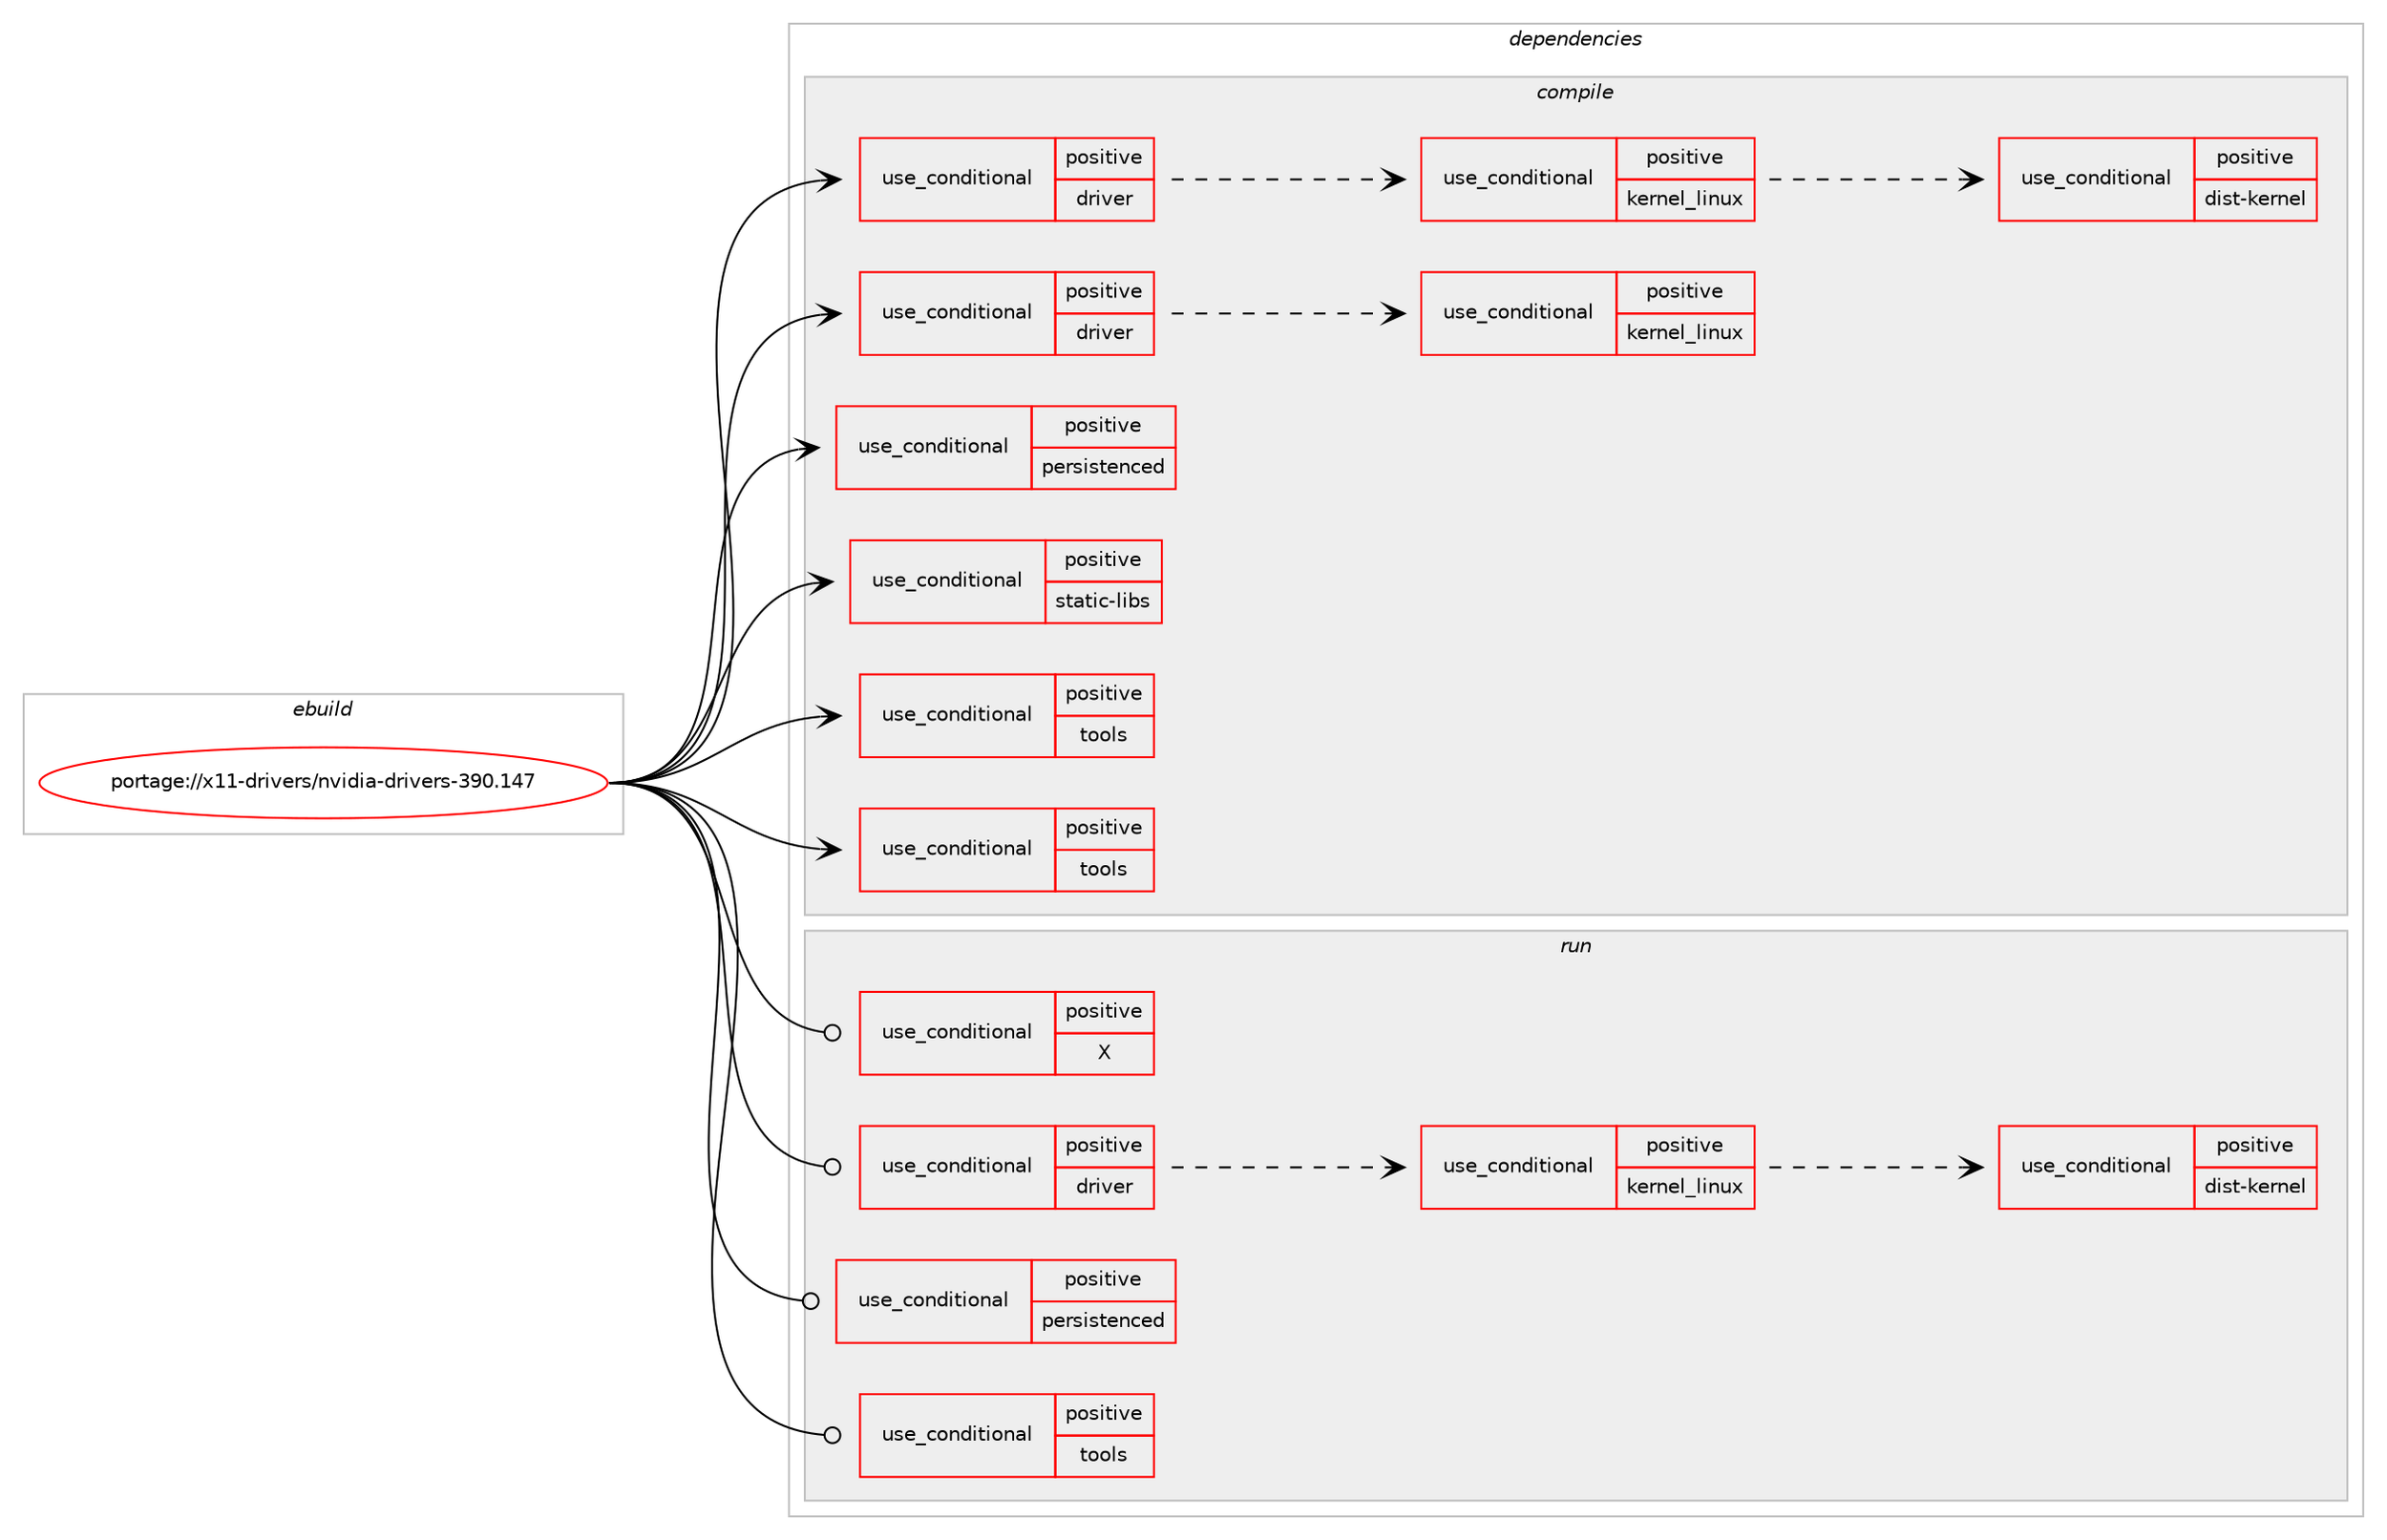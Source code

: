 digraph prolog {

# *************
# Graph options
# *************

newrank=true;
concentrate=true;
compound=true;
graph [rankdir=LR,fontname=Helvetica,fontsize=10,ranksep=1.5];#, ranksep=2.5, nodesep=0.2];
edge  [arrowhead=vee];
node  [fontname=Helvetica,fontsize=10];

# **********
# The ebuild
# **********

subgraph cluster_leftcol {
color=gray;
rank=same;
label=<<i>ebuild</i>>;
id [label="portage://x11-drivers/nvidia-drivers-390.147", color=red, width=4, href="../x11-drivers/nvidia-drivers-390.147.svg"];
}

# ****************
# The dependencies
# ****************

subgraph cluster_midcol {
color=gray;
label=<<i>dependencies</i>>;
subgraph cluster_compile {
fillcolor="#eeeeee";
style=filled;
label=<<i>compile</i>>;
subgraph cond763 {
dependency2139 [label=<<TABLE BORDER="0" CELLBORDER="1" CELLSPACING="0" CELLPADDING="4"><TR><TD ROWSPAN="3" CELLPADDING="10">use_conditional</TD></TR><TR><TD>positive</TD></TR><TR><TD>driver</TD></TR></TABLE>>, shape=none, color=red];
subgraph cond764 {
dependency2140 [label=<<TABLE BORDER="0" CELLBORDER="1" CELLSPACING="0" CELLPADDING="4"><TR><TD ROWSPAN="3" CELLPADDING="10">use_conditional</TD></TR><TR><TD>positive</TD></TR><TR><TD>kernel_linux</TD></TR></TABLE>>, shape=none, color=red];
# *** BEGIN UNKNOWN DEPENDENCY TYPE (TODO) ***
# dependency2140 -> package_dependency(portage://x11-drivers/nvidia-drivers-390.147,install,no,sys-apps,kmod,none,[,,],[],[use(enable(tools),none)])
# *** END UNKNOWN DEPENDENCY TYPE (TODO) ***

subgraph cond765 {
dependency2141 [label=<<TABLE BORDER="0" CELLBORDER="1" CELLSPACING="0" CELLPADDING="4"><TR><TD ROWSPAN="3" CELLPADDING="10">use_conditional</TD></TR><TR><TD>positive</TD></TR><TR><TD>dist-kernel</TD></TR></TABLE>>, shape=none, color=red];
# *** BEGIN UNKNOWN DEPENDENCY TYPE (TODO) ***
# dependency2141 -> package_dependency(portage://x11-drivers/nvidia-drivers-390.147,install,no,virtual,dist-kernel,none,[,,],any_same_slot,[])
# *** END UNKNOWN DEPENDENCY TYPE (TODO) ***

}
dependency2140:e -> dependency2141:w [weight=20,style="dashed",arrowhead="vee"];
}
dependency2139:e -> dependency2140:w [weight=20,style="dashed",arrowhead="vee"];
}
id:e -> dependency2139:w [weight=20,style="solid",arrowhead="vee"];
subgraph cond766 {
dependency2142 [label=<<TABLE BORDER="0" CELLBORDER="1" CELLSPACING="0" CELLPADDING="4"><TR><TD ROWSPAN="3" CELLPADDING="10">use_conditional</TD></TR><TR><TD>positive</TD></TR><TR><TD>driver</TD></TR></TABLE>>, shape=none, color=red];
# *** BEGIN UNKNOWN DEPENDENCY TYPE (TODO) ***
# dependency2142 -> package_dependency(portage://x11-drivers/nvidia-drivers-390.147,install,no,sys-apps,sed,none,[,,],[],[])
# *** END UNKNOWN DEPENDENCY TYPE (TODO) ***

subgraph cond767 {
dependency2143 [label=<<TABLE BORDER="0" CELLBORDER="1" CELLSPACING="0" CELLPADDING="4"><TR><TD ROWSPAN="3" CELLPADDING="10">use_conditional</TD></TR><TR><TD>positive</TD></TR><TR><TD>kernel_linux</TD></TR></TABLE>>, shape=none, color=red];
# *** BEGIN UNKNOWN DEPENDENCY TYPE (TODO) ***
# dependency2143 -> package_dependency(portage://x11-drivers/nvidia-drivers-390.147,install,no,virtual,linux-sources,none,[,,],[],[])
# *** END UNKNOWN DEPENDENCY TYPE (TODO) ***

# *** BEGIN UNKNOWN DEPENDENCY TYPE (TODO) ***
# dependency2143 -> package_dependency(portage://x11-drivers/nvidia-drivers-390.147,install,no,virtual,libelf,none,[,,],[],[])
# *** END UNKNOWN DEPENDENCY TYPE (TODO) ***

}
dependency2142:e -> dependency2143:w [weight=20,style="dashed",arrowhead="vee"];
}
id:e -> dependency2142:w [weight=20,style="solid",arrowhead="vee"];
subgraph cond768 {
dependency2144 [label=<<TABLE BORDER="0" CELLBORDER="1" CELLSPACING="0" CELLPADDING="4"><TR><TD ROWSPAN="3" CELLPADDING="10">use_conditional</TD></TR><TR><TD>positive</TD></TR><TR><TD>persistenced</TD></TR></TABLE>>, shape=none, color=red];
# *** BEGIN UNKNOWN DEPENDENCY TYPE (TODO) ***
# dependency2144 -> package_dependency(portage://x11-drivers/nvidia-drivers-390.147,install,no,acct-user,nvpd,none,[,,],[],[])
# *** END UNKNOWN DEPENDENCY TYPE (TODO) ***

# *** BEGIN UNKNOWN DEPENDENCY TYPE (TODO) ***
# dependency2144 -> package_dependency(portage://x11-drivers/nvidia-drivers-390.147,install,no,net-libs,libtirpc,none,[,,],any_same_slot,[])
# *** END UNKNOWN DEPENDENCY TYPE (TODO) ***

}
id:e -> dependency2144:w [weight=20,style="solid",arrowhead="vee"];
subgraph cond769 {
dependency2145 [label=<<TABLE BORDER="0" CELLBORDER="1" CELLSPACING="0" CELLPADDING="4"><TR><TD ROWSPAN="3" CELLPADDING="10">use_conditional</TD></TR><TR><TD>positive</TD></TR><TR><TD>static-libs</TD></TR></TABLE>>, shape=none, color=red];
# *** BEGIN UNKNOWN DEPENDENCY TYPE (TODO) ***
# dependency2145 -> package_dependency(portage://x11-drivers/nvidia-drivers-390.147,install,no,x11-libs,libX11,none,[,,],[],[])
# *** END UNKNOWN DEPENDENCY TYPE (TODO) ***

# *** BEGIN UNKNOWN DEPENDENCY TYPE (TODO) ***
# dependency2145 -> package_dependency(portage://x11-drivers/nvidia-drivers-390.147,install,no,x11-libs,libXext,none,[,,],[],[])
# *** END UNKNOWN DEPENDENCY TYPE (TODO) ***

}
id:e -> dependency2145:w [weight=20,style="solid",arrowhead="vee"];
subgraph cond770 {
dependency2146 [label=<<TABLE BORDER="0" CELLBORDER="1" CELLSPACING="0" CELLPADDING="4"><TR><TD ROWSPAN="3" CELLPADDING="10">use_conditional</TD></TR><TR><TD>positive</TD></TR><TR><TD>tools</TD></TR></TABLE>>, shape=none, color=red];
# *** BEGIN UNKNOWN DEPENDENCY TYPE (TODO) ***
# dependency2146 -> package_dependency(portage://x11-drivers/nvidia-drivers-390.147,install,no,dev-libs,atk,none,[,,],[],[])
# *** END UNKNOWN DEPENDENCY TYPE (TODO) ***

# *** BEGIN UNKNOWN DEPENDENCY TYPE (TODO) ***
# dependency2146 -> package_dependency(portage://x11-drivers/nvidia-drivers-390.147,install,no,dev-libs,glib,none,[,,],[slot(2)],[])
# *** END UNKNOWN DEPENDENCY TYPE (TODO) ***

# *** BEGIN UNKNOWN DEPENDENCY TYPE (TODO) ***
# dependency2146 -> package_dependency(portage://x11-drivers/nvidia-drivers-390.147,install,no,dev-libs,jansson,none,[,,],any_same_slot,[])
# *** END UNKNOWN DEPENDENCY TYPE (TODO) ***

# *** BEGIN UNKNOWN DEPENDENCY TYPE (TODO) ***
# dependency2146 -> package_dependency(portage://x11-drivers/nvidia-drivers-390.147,install,no,media-libs,harfbuzz,none,[,,],any_same_slot,[])
# *** END UNKNOWN DEPENDENCY TYPE (TODO) ***

# *** BEGIN UNKNOWN DEPENDENCY TYPE (TODO) ***
# dependency2146 -> package_dependency(portage://x11-drivers/nvidia-drivers-390.147,install,no,x11-libs,cairo,none,[,,],[],[])
# *** END UNKNOWN DEPENDENCY TYPE (TODO) ***

# *** BEGIN UNKNOWN DEPENDENCY TYPE (TODO) ***
# dependency2146 -> package_dependency(portage://x11-drivers/nvidia-drivers-390.147,install,no,x11-libs,gdk-pixbuf,none,[,,],[slot(2)],[])
# *** END UNKNOWN DEPENDENCY TYPE (TODO) ***

# *** BEGIN UNKNOWN DEPENDENCY TYPE (TODO) ***
# dependency2146 -> package_dependency(portage://x11-drivers/nvidia-drivers-390.147,install,no,x11-libs,gtk+,none,[,,],[slot(3)],[])
# *** END UNKNOWN DEPENDENCY TYPE (TODO) ***

# *** BEGIN UNKNOWN DEPENDENCY TYPE (TODO) ***
# dependency2146 -> package_dependency(portage://x11-drivers/nvidia-drivers-390.147,install,no,x11-libs,libX11,none,[,,],[],[])
# *** END UNKNOWN DEPENDENCY TYPE (TODO) ***

# *** BEGIN UNKNOWN DEPENDENCY TYPE (TODO) ***
# dependency2146 -> package_dependency(portage://x11-drivers/nvidia-drivers-390.147,install,no,x11-libs,libXext,none,[,,],[],[])
# *** END UNKNOWN DEPENDENCY TYPE (TODO) ***

# *** BEGIN UNKNOWN DEPENDENCY TYPE (TODO) ***
# dependency2146 -> package_dependency(portage://x11-drivers/nvidia-drivers-390.147,install,no,x11-libs,libXxf86vm,none,[,,],[],[])
# *** END UNKNOWN DEPENDENCY TYPE (TODO) ***

# *** BEGIN UNKNOWN DEPENDENCY TYPE (TODO) ***
# dependency2146 -> package_dependency(portage://x11-drivers/nvidia-drivers-390.147,install,no,x11-libs,pango,none,[,,],[],[])
# *** END UNKNOWN DEPENDENCY TYPE (TODO) ***

}
id:e -> dependency2146:w [weight=20,style="solid",arrowhead="vee"];
subgraph cond771 {
dependency2147 [label=<<TABLE BORDER="0" CELLBORDER="1" CELLSPACING="0" CELLPADDING="4"><TR><TD ROWSPAN="3" CELLPADDING="10">use_conditional</TD></TR><TR><TD>positive</TD></TR><TR><TD>tools</TD></TR></TABLE>>, shape=none, color=red];
# *** BEGIN UNKNOWN DEPENDENCY TYPE (TODO) ***
# dependency2147 -> package_dependency(portage://x11-drivers/nvidia-drivers-390.147,install,no,media-libs,libglvnd,none,[,,],[],[])
# *** END UNKNOWN DEPENDENCY TYPE (TODO) ***

# *** BEGIN UNKNOWN DEPENDENCY TYPE (TODO) ***
# dependency2147 -> package_dependency(portage://x11-drivers/nvidia-drivers-390.147,install,no,sys-apps,dbus,none,[,,],[],[])
# *** END UNKNOWN DEPENDENCY TYPE (TODO) ***

# *** BEGIN UNKNOWN DEPENDENCY TYPE (TODO) ***
# dependency2147 -> package_dependency(portage://x11-drivers/nvidia-drivers-390.147,install,no,x11-base,xorg-proto,none,[,,],[],[])
# *** END UNKNOWN DEPENDENCY TYPE (TODO) ***

# *** BEGIN UNKNOWN DEPENDENCY TYPE (TODO) ***
# dependency2147 -> package_dependency(portage://x11-drivers/nvidia-drivers-390.147,install,no,x11-libs,libXrandr,none,[,,],[],[])
# *** END UNKNOWN DEPENDENCY TYPE (TODO) ***

# *** BEGIN UNKNOWN DEPENDENCY TYPE (TODO) ***
# dependency2147 -> package_dependency(portage://x11-drivers/nvidia-drivers-390.147,install,no,x11-libs,libXv,none,[,,],[],[])
# *** END UNKNOWN DEPENDENCY TYPE (TODO) ***

# *** BEGIN UNKNOWN DEPENDENCY TYPE (TODO) ***
# dependency2147 -> package_dependency(portage://x11-drivers/nvidia-drivers-390.147,install,no,x11-libs,libvdpau,none,[,,],[],[])
# *** END UNKNOWN DEPENDENCY TYPE (TODO) ***

}
id:e -> dependency2147:w [weight=20,style="solid",arrowhead="vee"];
# *** BEGIN UNKNOWN DEPENDENCY TYPE (TODO) ***
# id -> package_dependency(portage://x11-drivers/nvidia-drivers-390.147,install,no,acct-group,video,none,[,,],[],[])
# *** END UNKNOWN DEPENDENCY TYPE (TODO) ***

# *** BEGIN UNKNOWN DEPENDENCY TYPE (TODO) ***
# id -> package_dependency(portage://x11-drivers/nvidia-drivers-390.147,install,no,sys-libs,glibc,none,[,,],[],[])
# *** END UNKNOWN DEPENDENCY TYPE (TODO) ***

}
subgraph cluster_compileandrun {
fillcolor="#eeeeee";
style=filled;
label=<<i>compile and run</i>>;
}
subgraph cluster_run {
fillcolor="#eeeeee";
style=filled;
label=<<i>run</i>>;
subgraph cond772 {
dependency2148 [label=<<TABLE BORDER="0" CELLBORDER="1" CELLSPACING="0" CELLPADDING="4"><TR><TD ROWSPAN="3" CELLPADDING="10">use_conditional</TD></TR><TR><TD>positive</TD></TR><TR><TD>X</TD></TR></TABLE>>, shape=none, color=red];
# *** BEGIN UNKNOWN DEPENDENCY TYPE (TODO) ***
# dependency2148 -> package_dependency(portage://x11-drivers/nvidia-drivers-390.147,run,no,media-libs,libglvnd,none,[,,],[],[use(enable(X),none),use(optenable(abi_x86_32),negative)])
# *** END UNKNOWN DEPENDENCY TYPE (TODO) ***

# *** BEGIN UNKNOWN DEPENDENCY TYPE (TODO) ***
# dependency2148 -> package_dependency(portage://x11-drivers/nvidia-drivers-390.147,run,no,x11-libs,libX11,none,[,,],[],[use(optenable(abi_x86_32),negative)])
# *** END UNKNOWN DEPENDENCY TYPE (TODO) ***

# *** BEGIN UNKNOWN DEPENDENCY TYPE (TODO) ***
# dependency2148 -> package_dependency(portage://x11-drivers/nvidia-drivers-390.147,run,no,x11-libs,libXext,none,[,,],[],[use(optenable(abi_x86_32),negative)])
# *** END UNKNOWN DEPENDENCY TYPE (TODO) ***

}
id:e -> dependency2148:w [weight=20,style="solid",arrowhead="odot"];
subgraph cond773 {
dependency2149 [label=<<TABLE BORDER="0" CELLBORDER="1" CELLSPACING="0" CELLPADDING="4"><TR><TD ROWSPAN="3" CELLPADDING="10">use_conditional</TD></TR><TR><TD>positive</TD></TR><TR><TD>driver</TD></TR></TABLE>>, shape=none, color=red];
subgraph cond774 {
dependency2150 [label=<<TABLE BORDER="0" CELLBORDER="1" CELLSPACING="0" CELLPADDING="4"><TR><TD ROWSPAN="3" CELLPADDING="10">use_conditional</TD></TR><TR><TD>positive</TD></TR><TR><TD>kernel_linux</TD></TR></TABLE>>, shape=none, color=red];
# *** BEGIN UNKNOWN DEPENDENCY TYPE (TODO) ***
# dependency2150 -> package_dependency(portage://x11-drivers/nvidia-drivers-390.147,run,no,sys-apps,kmod,none,[,,],[],[use(enable(tools),none)])
# *** END UNKNOWN DEPENDENCY TYPE (TODO) ***

subgraph cond775 {
dependency2151 [label=<<TABLE BORDER="0" CELLBORDER="1" CELLSPACING="0" CELLPADDING="4"><TR><TD ROWSPAN="3" CELLPADDING="10">use_conditional</TD></TR><TR><TD>positive</TD></TR><TR><TD>dist-kernel</TD></TR></TABLE>>, shape=none, color=red];
# *** BEGIN UNKNOWN DEPENDENCY TYPE (TODO) ***
# dependency2151 -> package_dependency(portage://x11-drivers/nvidia-drivers-390.147,run,no,virtual,dist-kernel,none,[,,],any_same_slot,[])
# *** END UNKNOWN DEPENDENCY TYPE (TODO) ***

}
dependency2150:e -> dependency2151:w [weight=20,style="dashed",arrowhead="vee"];
}
dependency2149:e -> dependency2150:w [weight=20,style="dashed",arrowhead="vee"];
}
id:e -> dependency2149:w [weight=20,style="solid",arrowhead="odot"];
subgraph cond776 {
dependency2152 [label=<<TABLE BORDER="0" CELLBORDER="1" CELLSPACING="0" CELLPADDING="4"><TR><TD ROWSPAN="3" CELLPADDING="10">use_conditional</TD></TR><TR><TD>positive</TD></TR><TR><TD>persistenced</TD></TR></TABLE>>, shape=none, color=red];
# *** BEGIN UNKNOWN DEPENDENCY TYPE (TODO) ***
# dependency2152 -> package_dependency(portage://x11-drivers/nvidia-drivers-390.147,run,no,acct-user,nvpd,none,[,,],[],[])
# *** END UNKNOWN DEPENDENCY TYPE (TODO) ***

# *** BEGIN UNKNOWN DEPENDENCY TYPE (TODO) ***
# dependency2152 -> package_dependency(portage://x11-drivers/nvidia-drivers-390.147,run,no,net-libs,libtirpc,none,[,,],any_same_slot,[])
# *** END UNKNOWN DEPENDENCY TYPE (TODO) ***

}
id:e -> dependency2152:w [weight=20,style="solid",arrowhead="odot"];
subgraph cond777 {
dependency2153 [label=<<TABLE BORDER="0" CELLBORDER="1" CELLSPACING="0" CELLPADDING="4"><TR><TD ROWSPAN="3" CELLPADDING="10">use_conditional</TD></TR><TR><TD>positive</TD></TR><TR><TD>tools</TD></TR></TABLE>>, shape=none, color=red];
# *** BEGIN UNKNOWN DEPENDENCY TYPE (TODO) ***
# dependency2153 -> package_dependency(portage://x11-drivers/nvidia-drivers-390.147,run,no,dev-libs,atk,none,[,,],[],[])
# *** END UNKNOWN DEPENDENCY TYPE (TODO) ***

# *** BEGIN UNKNOWN DEPENDENCY TYPE (TODO) ***
# dependency2153 -> package_dependency(portage://x11-drivers/nvidia-drivers-390.147,run,no,dev-libs,glib,none,[,,],[slot(2)],[])
# *** END UNKNOWN DEPENDENCY TYPE (TODO) ***

# *** BEGIN UNKNOWN DEPENDENCY TYPE (TODO) ***
# dependency2153 -> package_dependency(portage://x11-drivers/nvidia-drivers-390.147,run,no,dev-libs,jansson,none,[,,],any_same_slot,[])
# *** END UNKNOWN DEPENDENCY TYPE (TODO) ***

# *** BEGIN UNKNOWN DEPENDENCY TYPE (TODO) ***
# dependency2153 -> package_dependency(portage://x11-drivers/nvidia-drivers-390.147,run,no,media-libs,harfbuzz,none,[,,],any_same_slot,[])
# *** END UNKNOWN DEPENDENCY TYPE (TODO) ***

# *** BEGIN UNKNOWN DEPENDENCY TYPE (TODO) ***
# dependency2153 -> package_dependency(portage://x11-drivers/nvidia-drivers-390.147,run,no,x11-libs,cairo,none,[,,],[],[])
# *** END UNKNOWN DEPENDENCY TYPE (TODO) ***

# *** BEGIN UNKNOWN DEPENDENCY TYPE (TODO) ***
# dependency2153 -> package_dependency(portage://x11-drivers/nvidia-drivers-390.147,run,no,x11-libs,gdk-pixbuf,none,[,,],[slot(2)],[])
# *** END UNKNOWN DEPENDENCY TYPE (TODO) ***

# *** BEGIN UNKNOWN DEPENDENCY TYPE (TODO) ***
# dependency2153 -> package_dependency(portage://x11-drivers/nvidia-drivers-390.147,run,no,x11-libs,gtk+,none,[,,],[slot(3)],[])
# *** END UNKNOWN DEPENDENCY TYPE (TODO) ***

# *** BEGIN UNKNOWN DEPENDENCY TYPE (TODO) ***
# dependency2153 -> package_dependency(portage://x11-drivers/nvidia-drivers-390.147,run,no,x11-libs,libX11,none,[,,],[],[])
# *** END UNKNOWN DEPENDENCY TYPE (TODO) ***

# *** BEGIN UNKNOWN DEPENDENCY TYPE (TODO) ***
# dependency2153 -> package_dependency(portage://x11-drivers/nvidia-drivers-390.147,run,no,x11-libs,libXext,none,[,,],[],[])
# *** END UNKNOWN DEPENDENCY TYPE (TODO) ***

# *** BEGIN UNKNOWN DEPENDENCY TYPE (TODO) ***
# dependency2153 -> package_dependency(portage://x11-drivers/nvidia-drivers-390.147,run,no,x11-libs,libXxf86vm,none,[,,],[],[])
# *** END UNKNOWN DEPENDENCY TYPE (TODO) ***

# *** BEGIN UNKNOWN DEPENDENCY TYPE (TODO) ***
# dependency2153 -> package_dependency(portage://x11-drivers/nvidia-drivers-390.147,run,no,x11-libs,pango,none,[,,],[],[])
# *** END UNKNOWN DEPENDENCY TYPE (TODO) ***

}
id:e -> dependency2153:w [weight=20,style="solid",arrowhead="odot"];
# *** BEGIN UNKNOWN DEPENDENCY TYPE (TODO) ***
# id -> package_dependency(portage://x11-drivers/nvidia-drivers-390.147,run,no,acct-group,video,none,[,,],[],[])
# *** END UNKNOWN DEPENDENCY TYPE (TODO) ***

# *** BEGIN UNKNOWN DEPENDENCY TYPE (TODO) ***
# id -> package_dependency(portage://x11-drivers/nvidia-drivers-390.147,run,no,sys-libs,glibc,none,[,,],[],[])
# *** END UNKNOWN DEPENDENCY TYPE (TODO) ***

}
}

# **************
# The candidates
# **************

subgraph cluster_choices {
rank=same;
color=gray;
label=<<i>candidates</i>>;

}

}
